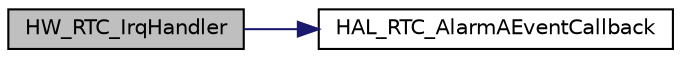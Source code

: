 digraph "HW_RTC_IrqHandler"
{
  edge [fontname="Helvetica",fontsize="10",labelfontname="Helvetica",labelfontsize="10"];
  node [fontname="Helvetica",fontsize="10",shape=record];
  rankdir="LR";
  Node31 [label="HW_RTC_IrqHandler",height=0.2,width=0.4,color="black", fillcolor="grey75", style="filled", fontcolor="black"];
  Node31 -> Node32 [color="midnightblue",fontsize="10",style="solid",fontname="Helvetica"];
  Node32 [label="HAL_RTC_AlarmAEventCallback",height=0.2,width=0.4,color="black", fillcolor="white", style="filled",URL="$stm32l1xx__hal__msp_8c.html#a11aeff83fd498cddbed3bcddcf017e0a",tooltip="Alarm A callback. "];
}
